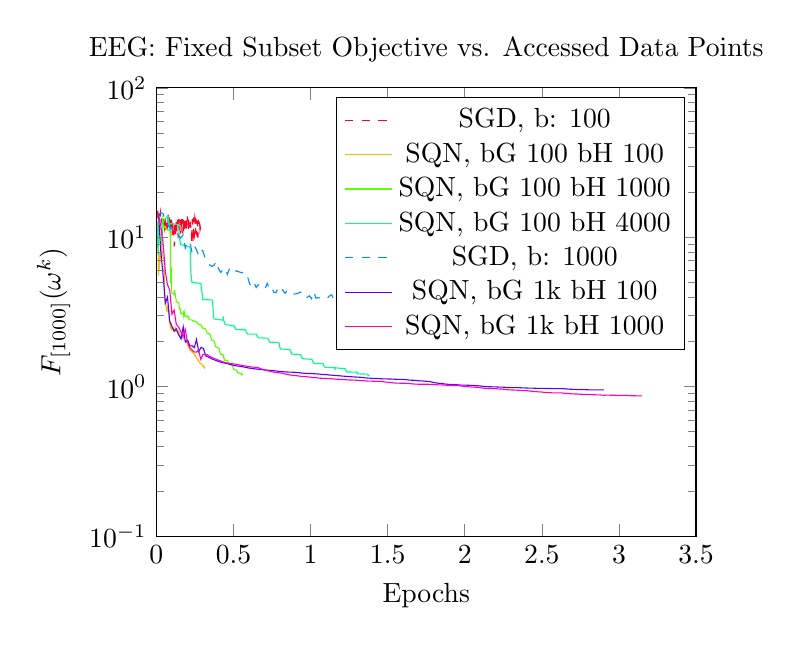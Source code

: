% This file was created by matplotlib v0.1.0.
% Copyright (c) 2010--2014, Nico Schlömer <nico.schloemer@gmail.com>
% All rights reserved.
% 
% The lastest updates can be retrieved from
% 
% https://github.com/nschloe/matplotlib2tikz
% 
% where you can also submit bug reports and leavecomments.
% 
\begin{tikzpicture}

\definecolor{color1}{rgb}{1,0.728,0}
\definecolor{color0}{rgb}{1,0,0.16}
\definecolor{color3}{rgb}{0,1,0.548}
\definecolor{color2}{rgb}{0.36,1,0}
\definecolor{color5}{rgb}{0.355,0,1}
\definecolor{color4}{rgb}{0,0.562,1}
\definecolor{color6}{rgb}{1,0,0.75}

\begin{axis}[
title={EEG: Fixed Subset Objective vs. Accessed Data Points},
xlabel={Epochs},
ylabel={$F_{[1000]}(\omega^k)$},
xmin=0, xmax=3.5,
ymin=0.1, ymax=100,
ymode=log,
axis on top,
legend entries={{SGD, b: 100},{SQN, bG 100 bH 100},{SQN, bG 100 bH 1000},{SQN, bG 100 bH 4000},{SGD, b: 1000},{SQN, bG 1k bH 100},{SQN, bG 1k bH 1000}}
]
\addplot [color0, dashed]
coordinates {
(0.001,14.168)
(0.003,14.736)
(0.004,12.961)
(0.006,14.954)
(0.007,13.042)
(0.009,14.427)
(0.01,14.567)
(0.012,13.857)
(0.013,13.86)
(0.014,13.371)
(0.016,13.699)
(0.017,13.827)
(0.019,13.294)
(0.02,14.1)
(0.022,14.098)
(0.023,14.035)
(0.024,14.303)
(0.026,14.68)
(0.027,13.869)
(0.029,12.898)
(0.03,12.516)
(0.032,13.109)
(0.033,13.401)
(0.035,12.707)
(0.036,12.455)
(0.037,12.009)
(0.039,10.479)
(0.04,13.044)
(0.042,12.393)
(0.043,12.585)
(0.045,13.245)
(0.046,12.275)
(0.047,13.304)
(0.049,11.525)
(0.05,11.324)
(0.052,12.258)
(0.053,11.547)
(0.055,11.864)
(0.056,11.049)
(0.058,13.37)
(0.059,12.996)
(0.06,12.474)
(0.062,11.194)
(0.063,12.186)
(0.065,12.903)
(0.066,13.005)
(0.068,11.97)
(0.069,11.732)
(0.07,11.4)
(0.072,12.681)
(0.073,11.907)
(0.075,13.043)
(0.076,13.908)
(0.078,14.438)
(0.079,13.556)
(0.081,13.18)
(0.082,11.918)
(0.083,11.82)
(0.085,13.751)
(0.086,11.682)
(0.088,12.041)
(0.089,13.097)
(0.091,12.054)
(0.092,11.709)
(0.093,10.199)
(0.095,12.032)
(0.096,12.004)
(0.098,13.119)
(0.099,11.946)
(0.101,12.058)
(0.102,11.603)
(0.104,10.453)
(0.105,10.441)
(0.106,12.989)
(0.108,11.328)
(0.109,10.904)
(0.111,10.584)
(0.112,9.999)
(0.114,11.057)
(0.115,9.957)
(0.116,8.697)
(0.118,9.34)
(0.119,12.292)
(0.121,11.765)
(0.122,12.283)
(0.124,10.714)
(0.125,10.153)
(0.127,10.413)
(0.128,12.786)
(0.129,12.382)
(0.131,12.934)
(0.132,11.59)
(0.134,10.782)
(0.135,11.984)
(0.137,12.914)
(0.138,12.885)
(0.139,11.559)
(0.141,9.83)
(0.142,11.062)
(0.144,11.66)
(0.145,13.438)
(0.147,12.106)
(0.148,11.113)
(0.15,11.42)
(0.151,12.149)
(0.152,11.604)
(0.154,11.609)
(0.155,13.111)
(0.157,12.479)
(0.158,10.833)
(0.16,10.924)
(0.161,12.03)
(0.162,11.137)
(0.164,13.042)
(0.165,13.015)
(0.167,11.772)
(0.168,13.223)
(0.17,12.147)
(0.171,10.648)
(0.173,11.84)
(0.174,13.246)
(0.175,12.283)
(0.177,11.85)
(0.178,12.12)
(0.18,10.997)
(0.181,11.497)
(0.183,13.621)
(0.184,13.092)
(0.185,12.107)
(0.187,11.479)
(0.188,13.165)
(0.19,12.479)
(0.191,11.507)
(0.193,13.114)
(0.194,12.323)
(0.196,12.004)
(0.197,12.366)
(0.198,12.338)
(0.2,11.657)
(0.201,13.814)
(0.203,12.213)
(0.204,13.479)
(0.206,12.38)
(0.207,11.169)
(0.208,13.808)
(0.21,13.179)
(0.211,11.755)
(0.213,11.742)
(0.214,12.956)
(0.216,12.969)
(0.217,12.314)
(0.219,12.341)
(0.22,12.304)
(0.221,12.656)
(0.223,11.756)
(0.224,11.27)
(0.226,11.575)
(0.227,10.632)
(0.229,9.055)
(0.23,11.507)
(0.231,11.627)
(0.233,13.253)
(0.234,12.47)
(0.236,12.285)
(0.237,10.292)
(0.239,9.108)
(0.24,11.574)
(0.242,13.619)
(0.243,11.962)
(0.244,10.536)
(0.246,10.305)
(0.247,11.858)
(0.249,11.995)
(0.25,13.567)
(0.252,13.262)
(0.253,11.393)
(0.254,11.297)
(0.256,10.511)
(0.257,13.293)
(0.259,11.497)
(0.26,10.448)
(0.262,10.357)
(0.263,12.939)
(0.265,12.246)
(0.266,12.138)
(0.267,10.742)
(0.269,10.318)
(0.27,9.948)
(0.272,13.142)
(0.273,12.105)
(0.275,12.334)
(0.276,11.936)
(0.277,12.769)
(0.279,11.883)
(0.28,13.154)
(0.282,11.985)
(0.283,11.22)
(0.285,11.475)
(0.286,11.2)
(0.288,10.879)

};
\addplot [color1]
coordinates {
(0.001,14.168)
(0.003,8.663)
(0.004,8.909)
(0.006,10.27)
(0.007,9.129)
(0.009,9.234)
(0.01,7.936)
(0.012,8.501)
(0.013,7.442)
(0.014,5.536)
(0.017,6.536)
(0.019,6.142)
(0.02,7.9)
(0.022,7.432)
(0.023,6.728)
(0.024,7.058)
(0.026,7.525)
(0.027,8.155)
(0.029,8.515)
(0.03,9.088)
(0.033,8.99)
(0.035,7.922)
(0.036,7.8)
(0.037,7.729)
(0.039,7.625)
(0.04,7.625)
(0.042,7.592)
(0.043,7.478)
(0.045,7.378)
(0.046,7.271)
(0.049,7.161)
(0.05,7.064)
(0.052,4.73)
(0.053,3.967)
(0.055,4.084)
(0.056,3.673)
(0.058,3.591)
(0.059,3.6)
(0.06,3.804)
(0.062,3.541)
(0.065,3.373)
(0.066,3.293)
(0.068,3.365)
(0.069,3.375)
(0.07,3.345)
(0.072,3.38)
(0.073,3.231)
(0.075,3.212)
(0.076,3.176)
(0.078,3.142)
(0.081,3.157)
(0.082,3.232)
(0.083,2.788)
(0.085,2.701)
(0.086,2.725)
(0.088,2.618)
(0.089,2.667)
(0.091,2.653)
(0.092,2.609)
(0.093,2.499)
(0.096,2.533)
(0.098,2.465)
(0.099,2.483)
(0.101,2.455)
(0.102,2.438)
(0.104,2.429)
(0.105,2.416)
(0.106,2.411)
(0.108,2.446)
(0.109,2.422)
(0.112,2.415)
(0.114,2.454)
(0.115,2.408)
(0.116,2.421)
(0.118,2.411)
(0.119,2.372)
(0.121,2.371)
(0.122,2.387)
(0.124,2.385)
(0.125,2.448)
(0.128,2.379)
(0.129,2.345)
(0.131,2.342)
(0.132,2.339)
(0.134,2.344)
(0.135,2.338)
(0.137,2.354)
(0.138,2.339)
(0.139,2.324)
(0.141,2.32)
(0.144,2.331)
(0.145,2.34)
(0.147,2.325)
(0.148,2.288)
(0.15,2.284)
(0.151,2.257)
(0.152,2.244)
(0.154,2.221)
(0.155,2.206)
(0.157,2.193)
(0.16,2.184)
(0.161,2.173)
(0.162,2.169)
(0.164,2.149)
(0.165,2.127)
(0.167,2.123)
(0.168,2.127)
(0.17,2.135)
(0.171,2.132)
(0.173,2.115)
(0.175,2.104)
(0.177,2.096)
(0.178,2.088)
(0.18,2.073)
(0.181,2.067)
(0.183,2.058)
(0.184,2.054)
(0.185,2.042)
(0.187,2.032)
(0.188,2.028)
(0.191,2.026)
(0.193,2.016)
(0.194,1.999)
(0.196,1.99)
(0.197,1.997)
(0.198,1.982)
(0.2,1.932)
(0.201,1.9)
(0.203,1.89)
(0.204,1.888)
(0.207,1.882)
(0.208,1.862)
(0.21,1.831)
(0.211,1.824)
(0.213,1.804)
(0.214,1.784)
(0.216,1.768)
(0.217,1.755)
(0.219,1.757)
(0.22,1.759)
(0.223,1.742)
(0.224,1.734)
(0.226,1.728)
(0.227,1.722)
(0.229,1.709)
(0.23,1.707)
(0.231,1.702)
(0.233,1.697)
(0.234,1.693)
(0.236,1.694)
(0.239,1.693)
(0.24,1.688)
(0.242,1.675)
(0.243,1.664)
(0.244,1.664)
(0.246,1.652)
(0.247,1.637)
(0.249,1.631)
(0.25,1.613)
(0.252,1.596)
(0.254,1.599)
(0.256,1.604)
(0.257,1.581)
(0.259,1.566)
(0.26,1.558)
(0.262,1.557)
(0.263,1.545)
(0.265,1.528)
(0.266,1.517)
(0.267,1.517)
(0.27,1.505)
(0.272,1.508)
(0.273,1.497)
(0.275,1.484)
(0.276,1.476)
(0.277,1.471)
(0.279,1.461)
(0.28,1.453)
(0.282,1.443)
(0.283,1.44)
(0.286,1.435)
(0.288,1.433)
(0.289,1.433)
(0.29,1.425)
(0.292,1.42)
(0.293,1.405)
(0.295,1.402)
(0.296,1.398)
(0.298,1.396)
(0.299,1.392)
(0.302,1.387)
(0.303,1.383)
(0.305,1.367)
(0.306,1.361)
(0.308,1.368)
(0.309,1.353)
(0.311,1.339)
(0.312,1.345)
(0.313,1.337)
(0.315,1.335)

};
\addplot [color2]
coordinates {
(0.001,14.168)
(0.003,8.803)
(0.004,12.257)
(0.006,9.573)
(0.007,12.674)
(0.009,12.289)
(0.01,11.472)
(0.012,11.756)
(0.013,10.539)
(0.014,11.561)
(0.03,11.456)
(0.032,10.193)
(0.033,9.908)
(0.035,8.876)
(0.036,9.844)
(0.037,11.511)
(0.039,11.008)
(0.04,11.657)
(0.042,14.018)
(0.043,12.144)
(0.059,11.555)
(0.06,11.708)
(0.062,11.627)
(0.063,11.552)
(0.065,11.466)
(0.066,11.388)
(0.068,11.341)
(0.069,11.264)
(0.07,11.195)
(0.072,11.158)
(0.088,11.194)
(0.089,11.11)
(0.091,9.342)
(0.092,6.046)
(0.093,5.042)
(0.095,5.077)
(0.096,6.28)
(0.098,4.833)
(0.099,4.413)
(0.101,4.241)
(0.116,4.131)
(0.118,4.448)
(0.119,4.267)
(0.121,4.231)
(0.122,4.158)
(0.124,4.031)
(0.125,3.94)
(0.127,3.873)
(0.128,3.82)
(0.129,3.698)
(0.145,3.644)
(0.147,3.541)
(0.148,3.434)
(0.15,3.394)
(0.151,3.319)
(0.152,3.301)
(0.154,3.314)
(0.155,3.243)
(0.157,3.168)
(0.158,3.089)
(0.174,3.075)
(0.175,3.208)
(0.177,3.027)
(0.178,3.078)
(0.18,3.042)
(0.181,3.064)
(0.183,3.133)
(0.184,2.98)
(0.185,3.033)
(0.187,2.95)
(0.203,2.952)
(0.204,2.968)
(0.206,2.89)
(0.207,2.881)
(0.208,2.878)
(0.21,2.901)
(0.211,2.848)
(0.213,2.822)
(0.214,2.813)
(0.216,2.805)
(0.231,2.803)
(0.233,2.782)
(0.234,2.771)
(0.236,2.763)
(0.237,2.772)
(0.239,2.765)
(0.24,2.748)
(0.242,2.745)
(0.243,2.754)
(0.244,2.745)
(0.26,2.719)
(0.262,2.709)
(0.263,2.699)
(0.265,2.688)
(0.266,2.665)
(0.267,2.658)
(0.269,2.644)
(0.27,2.632)
(0.272,2.617)
(0.273,2.608)
(0.289,2.594)
(0.29,2.583)
(0.292,2.557)
(0.293,2.531)
(0.295,2.512)
(0.296,2.506)
(0.298,2.507)
(0.299,2.495)
(0.301,2.464)
(0.302,2.462)
(0.318,2.456)
(0.319,2.437)
(0.321,2.402)
(0.322,2.376)
(0.324,2.36)
(0.325,2.353)
(0.326,2.334)
(0.328,2.322)
(0.329,2.287)
(0.331,2.267)
(0.347,2.261)
(0.348,2.248)
(0.349,2.214)
(0.351,2.184)
(0.352,2.167)
(0.354,2.127)
(0.355,2.113)
(0.357,2.106)
(0.358,2.075)
(0.359,2.042)
(0.375,2.022)
(0.377,1.999)
(0.378,1.953)
(0.38,1.937)
(0.381,1.899)
(0.382,1.892)
(0.384,1.885)
(0.385,1.854)
(0.387,1.843)
(0.388,1.842)
(0.404,1.811)
(0.405,1.807)
(0.407,1.804)
(0.408,1.781)
(0.41,1.755)
(0.411,1.715)
(0.413,1.68)
(0.414,1.673)
(0.416,1.649)
(0.417,1.652)
(0.433,1.637)
(0.434,1.614)
(0.436,1.583)
(0.437,1.567)
(0.439,1.542)
(0.44,1.527)
(0.441,1.531)
(0.443,1.519)
(0.444,1.502)
(0.446,1.509)
(0.462,1.492)
(0.463,1.479)
(0.464,1.463)
(0.466,1.449)
(0.467,1.441)
(0.469,1.426)
(0.47,1.431)
(0.472,1.421)
(0.473,1.413)
(0.474,1.419)
(0.49,1.4)
(0.492,1.389)
(0.493,1.371)
(0.495,1.362)
(0.496,1.352)
(0.497,1.345)
(0.499,1.33)
(0.5,1.321)
(0.502,1.31)
(0.503,1.301)
(0.519,1.293)
(0.52,1.283)
(0.522,1.277)
(0.523,1.276)
(0.525,1.267)
(0.526,1.259)
(0.528,1.24)
(0.529,1.234)
(0.531,1.238)
(0.532,1.241)
(0.548,1.224)
(0.549,1.224)
(0.551,1.216)
(0.552,1.21)
(0.554,1.215)
(0.555,1.206)
(0.556,1.209)
(0.558,1.21)
(0.559,1.21)
(0.561,1.202)

};
\addplot [color3]
coordinates {
(0.001,14.168)
(0.003,9.021)
(0.004,10.512)
(0.006,9.003)
(0.007,8.603)
(0.009,11.417)
(0.01,9.357)
(0.012,7.574)
(0.013,7.72)
(0.014,11.438)
(0.073,13.94)
(0.075,13.037)
(0.076,13.075)
(0.078,13.394)
(0.079,13.277)
(0.081,12.003)
(0.082,11.775)
(0.083,11.455)
(0.085,11.934)
(0.086,12.352)
(0.145,12.192)
(0.147,10.74)
(0.148,10.152)
(0.15,9.938)
(0.151,9.804)
(0.152,9.592)
(0.154,9.387)
(0.155,9.145)
(0.157,9.187)
(0.158,8.95)
(0.217,8.619)
(0.219,8.415)
(0.22,7.513)
(0.221,6.632)
(0.223,5.888)
(0.224,5.694)
(0.226,5.539)
(0.227,5.314)
(0.229,5.141)
(0.23,5.0)
(0.289,4.917)
(0.29,4.69)
(0.292,4.509)
(0.293,4.445)
(0.295,4.352)
(0.296,4.207)
(0.298,4.114)
(0.299,3.972)
(0.301,3.83)
(0.302,3.835)
(0.361,3.81)
(0.362,3.763)
(0.364,3.671)
(0.365,3.516)
(0.367,3.418)
(0.368,3.314)
(0.37,3.073)
(0.371,2.991)
(0.372,2.898)
(0.374,2.839)
(0.433,2.791)
(0.434,2.952)
(0.436,2.821)
(0.437,2.766)
(0.439,2.743)
(0.44,2.741)
(0.441,2.658)
(0.443,2.635)
(0.444,2.633)
(0.446,2.613)
(0.505,2.551)
(0.506,2.509)
(0.508,2.491)
(0.509,2.499)
(0.51,2.473)
(0.512,2.456)
(0.513,2.459)
(0.515,2.441)
(0.516,2.42)
(0.518,2.411)
(0.577,2.405)
(0.578,2.401)
(0.579,2.377)
(0.581,2.357)
(0.582,2.339)
(0.584,2.316)
(0.585,2.296)
(0.587,2.283)
(0.588,2.268)
(0.59,2.251)
(0.648,2.25)
(0.65,2.228)
(0.651,2.21)
(0.653,2.193)
(0.654,2.178)
(0.656,2.169)
(0.657,2.155)
(0.659,2.149)
(0.66,2.138)
(0.661,2.126)
(0.72,2.115)
(0.722,2.114)
(0.723,2.1)
(0.725,2.076)
(0.726,2.068)
(0.728,2.059)
(0.729,2.045)
(0.73,2.037)
(0.732,2.023)
(0.733,1.987)
(0.792,1.981)
(0.794,1.972)
(0.795,1.96)
(0.797,1.941)
(0.798,1.895)
(0.799,1.855)
(0.801,1.841)
(0.802,1.814)
(0.804,1.8)
(0.805,1.788)
(0.864,1.777)
(0.866,1.783)
(0.867,1.758)
(0.868,1.746)
(0.87,1.733)
(0.871,1.712)
(0.873,1.709)
(0.874,1.702)
(0.876,1.673)
(0.877,1.654)
(0.936,1.644)
(0.937,1.625)
(0.939,1.607)
(0.94,1.59)
(0.942,1.584)
(0.943,1.578)
(0.945,1.566)
(0.946,1.556)
(0.948,1.555)
(0.949,1.541)
(1.008,1.525)
(1.009,1.518)
(1.011,1.506)
(1.012,1.489)
(1.014,1.48)
(1.015,1.467)
(1.017,1.462)
(1.018,1.455)
(1.019,1.441)
(1.021,1.433)
(1.08,1.427)
(1.081,1.426)
(1.083,1.422)
(1.084,1.403)
(1.086,1.384)
(1.087,1.377)
(1.088,1.365)
(1.09,1.356)
(1.091,1.357)
(1.093,1.352)
(1.152,1.34)
(1.153,1.342)
(1.155,1.332)
(1.156,1.333)
(1.157,1.34)
(1.159,1.341)
(1.16,1.32)
(1.162,1.335)
(1.163,1.34)
(1.165,1.337)
(1.224,1.321)
(1.225,1.309)
(1.226,1.296)
(1.228,1.291)
(1.229,1.289)
(1.231,1.274)
(1.232,1.27)
(1.234,1.261)
(1.235,1.264)
(1.237,1.256)
(1.295,1.252)
(1.297,1.249)
(1.298,1.242)
(1.3,1.241)
(1.301,1.247)
(1.303,1.231)
(1.304,1.224)
(1.306,1.231)
(1.307,1.22)
(1.308,1.219)
(1.367,1.215)
(1.369,1.212)
(1.37,1.205)
(1.372,1.199)
(1.373,1.195)
(1.375,1.19)
(1.376,1.191)
(1.377,1.185)
(1.379,1.188)
(1.38,1.179)

};
\addplot [color4, dashed]
coordinates {
(0.014,14.168)
(0.029,14.606)
(0.043,14.398)
(0.058,12.841)
(0.072,12.232)
(0.086,11.691)
(0.101,11.388)
(0.115,10.788)
(0.129,10.812)
(0.144,10.276)
(0.158,9.876)
(0.173,10.42)
(0.187,8.473)
(0.201,9.341)
(0.216,9.409)
(0.23,8.051)
(0.244,8.896)
(0.259,8.297)
(0.273,7.641)
(0.288,8.357)
(0.302,8.071)
(0.316,7.27)
(0.331,6.744)
(0.345,6.54)
(0.359,6.383)
(0.374,6.502)
(0.388,6.913)
(0.403,6.138)
(0.417,5.828)
(0.431,6.044)
(0.446,6.227)
(0.46,5.648)
(0.474,6.18)
(0.489,6.039)
(0.503,5.792)
(0.518,5.971)
(0.532,5.888)
(0.546,5.831)
(0.561,5.787)
(0.575,5.871)
(0.59,5.53)
(0.604,4.887)
(0.618,4.687)
(0.633,5.002)
(0.647,4.608)
(0.661,4.802)
(0.676,4.596)
(0.69,4.599)
(0.705,4.529)
(0.719,4.926)
(0.733,4.501)
(0.748,4.618)
(0.762,4.278)
(0.776,4.275)
(0.791,4.634)
(0.805,4.37)
(0.82,4.46)
(0.834,4.219)
(0.848,4.391)
(0.863,4.244)
(0.877,4.151)
(0.891,4.171)
(0.906,4.188)
(0.92,4.23)
(0.935,4.302)
(0.949,4.177)
(0.963,4.223)
(0.978,3.964)
(0.992,4.058)
(1.006,3.883)
(1.021,4.317)
(1.035,3.91)
(1.05,3.951)
(1.064,3.91)
(1.078,3.907)
(1.093,3.907)
(1.107,3.891)
(1.121,4.038)
(1.136,4.127)
(1.15,3.876)
(1.165,3.809)
(1.179,3.647)
(1.193,3.904)
(1.208,3.657)
(1.222,3.695)
(1.237,4.037)
(1.251,3.797)
(1.265,4.03)
(1.28,4.089)
(1.294,3.613)
(1.308,3.576)
(1.323,3.436)
(1.337,3.816)
(1.352,3.688)
(1.366,3.587)
(1.38,3.512)
(1.395,3.748)
(1.409,3.5)
(1.423,3.605)
(1.438,3.545)
(1.452,3.921)
(1.467,3.505)
(1.481,3.782)
(1.495,3.504)
(1.51,3.649)
(1.524,3.688)
(1.538,3.501)
(1.553,3.232)
(1.567,3.319)
(1.582,3.13)
(1.596,3.167)
(1.61,3.492)
(1.625,3.255)
(1.639,3.326)
(1.653,3.137)
(1.668,3.118)
(1.682,3.06)
(1.697,3.354)
(1.711,3.348)
(1.725,3.461)
(1.74,3.088)
(1.754,3.465)
(1.769,3.273)
(1.783,4.081)
(1.797,3.137)
(1.812,3.357)
(1.826,3.399)
(1.84,3.404)
(1.855,3.466)
(1.869,3.65)
(1.884,3.304)
(1.898,2.944)
(1.912,3.122)
(1.927,2.96)
(1.941,2.903)
(1.955,2.906)
(1.97,3.214)
(1.984,2.866)
(1.999,3.098)
(2.013,3.049)
(2.027,3.424)
(2.042,3.212)
(2.056,3.286)
(2.07,3.149)
(2.085,2.834)
(2.099,3.265)
(2.114,2.777)
(2.128,2.763)
(2.142,2.835)
(2.157,2.715)
(2.171,2.679)
(2.185,2.721)
(2.2,2.861)
(2.214,2.705)
(2.229,2.71)
(2.243,2.703)
(2.257,2.723)
(2.272,2.751)
(2.286,2.734)
(2.301,2.721)
(2.315,2.759)
(2.329,2.686)
(2.344,2.711)
(2.358,2.704)
(2.372,2.652)
(2.387,2.669)
(2.401,2.739)
(2.416,2.649)
(2.43,2.727)
(2.444,2.627)
(2.459,2.803)
(2.473,2.72)
(2.487,2.61)
(2.502,2.789)
(2.516,2.626)
(2.531,2.669)
(2.545,2.57)
(2.559,2.638)
(2.574,2.807)
(2.588,2.676)
(2.602,2.641)
(2.617,2.602)
(2.631,2.68)
(2.646,2.584)
(2.66,2.671)
(2.674,2.68)
(2.689,2.529)
(2.703,2.56)
(2.717,2.574)
(2.732,2.548)
(2.746,2.667)
(2.761,2.596)
(2.775,2.539)
(2.789,2.548)
(2.804,2.6)
(2.818,2.831)
(2.832,2.59)
(2.847,2.525)
(2.861,2.505)
(2.876,2.503)

};
\addplot [color5]
coordinates {
(0.014,14.168)
(0.029,7.93)
(0.043,5.659)
(0.058,3.633)
(0.072,3.983)
(0.086,2.753)
(0.101,2.531)
(0.115,2.357)
(0.129,2.436)
(0.144,2.228)
(0.16,2.088)
(0.174,2.513)
(0.188,1.993)
(0.203,2.05)
(0.217,1.872)
(0.231,1.881)
(0.246,1.827)
(0.26,2.071)
(0.275,1.711)
(0.289,1.83)
(0.305,1.806)
(0.319,1.613)
(0.334,1.586)
(0.348,1.559)
(0.362,1.533)
(0.377,1.513)
(0.391,1.492)
(0.405,1.476)
(0.42,1.458)
(0.434,1.446)
(0.45,1.435)
(0.464,1.425)
(0.479,1.409)
(0.493,1.399)
(0.508,1.386)
(0.522,1.378)
(0.536,1.371)
(0.551,1.365)
(0.565,1.357)
(0.579,1.349)
(0.595,1.337)
(0.61,1.33)
(0.624,1.323)
(0.638,1.318)
(0.653,1.313)
(0.667,1.307)
(0.682,1.303)
(0.696,1.298)
(0.71,1.294)
(0.725,1.29)
(0.74,1.285)
(0.755,1.282)
(0.769,1.278)
(0.784,1.272)
(0.798,1.266)
(0.812,1.263)
(0.827,1.26)
(0.841,1.256)
(0.855,1.254)
(0.87,1.252)
(0.886,1.251)
(0.9,1.249)
(0.914,1.244)
(0.929,1.241)
(0.943,1.235)
(0.958,1.231)
(0.972,1.227)
(0.986,1.227)
(1.001,1.227)
(1.015,1.224)
(1.031,1.221)
(1.045,1.218)
(1.06,1.215)
(1.074,1.209)
(1.088,1.208)
(1.103,1.204)
(1.117,1.199)
(1.132,1.196)
(1.146,1.192)
(1.16,1.189)
(1.176,1.186)
(1.191,1.183)
(1.205,1.179)
(1.219,1.176)
(1.234,1.173)
(1.248,1.17)
(1.262,1.168)
(1.277,1.164)
(1.291,1.162)
(1.306,1.16)
(1.321,1.157)
(1.336,1.155)
(1.35,1.148)
(1.364,1.145)
(1.379,1.142)
(1.393,1.139)
(1.408,1.138)
(1.422,1.136)
(1.436,1.134)
(1.451,1.133)
(1.467,1.13)
(1.481,1.13)
(1.495,1.128)
(1.51,1.127)
(1.524,1.126)
(1.538,1.124)
(1.553,1.122)
(1.567,1.12)
(1.582,1.12)
(1.596,1.12)
(1.612,1.116)
(1.626,1.113)
(1.641,1.107)
(1.655,1.106)
(1.669,1.105)
(1.684,1.101)
(1.698,1.097)
(1.712,1.095)
(1.727,1.093)
(1.741,1.089)
(1.757,1.087)
(1.771,1.083)
(1.786,1.076)
(1.8,1.066)
(1.815,1.061)
(1.829,1.055)
(1.843,1.053)
(1.858,1.048)
(1.872,1.043)
(1.886,1.039)
(1.902,1.037)
(1.917,1.035)
(1.931,1.033)
(1.945,1.032)
(1.96,1.029)
(1.974,1.026)
(1.988,1.025)
(2.003,1.025)
(2.017,1.024)
(2.032,1.022)
(2.047,1.02)
(2.062,1.019)
(2.076,1.017)
(2.091,1.014)
(2.105,1.011)
(2.119,1.007)
(2.134,1.003)
(2.148,1.001)
(2.162,1.0)
(2.177,0.999)
(2.193,0.998)
(2.207,0.997)
(2.221,0.995)
(2.236,0.994)
(2.25,0.993)
(2.265,0.991)
(2.279,0.989)
(2.293,0.988)
(2.308,0.987)
(2.322,0.986)
(2.338,0.986)
(2.352,0.986)
(2.367,0.984)
(2.381,0.983)
(2.395,0.981)
(2.41,0.98)
(2.424,0.98)
(2.439,0.979)
(2.453,0.977)
(2.467,0.976)
(2.483,0.976)
(2.497,0.975)
(2.512,0.974)
(2.526,0.974)
(2.541,0.973)
(2.555,0.973)
(2.569,0.972)
(2.584,0.972)
(2.598,0.972)
(2.613,0.972)
(2.628,0.971)
(2.643,0.97)
(2.657,0.967)
(2.671,0.964)
(2.686,0.962)
(2.7,0.961)
(2.715,0.96)
(2.729,0.958)
(2.743,0.957)
(2.758,0.959)
(2.774,0.957)
(2.788,0.955)
(2.802,0.954)
(2.817,0.954)
(2.831,0.953)
(2.845,0.953)
(2.86,0.953)
(2.874,0.952)
(2.889,0.952)
(2.903,0.952)

};
\addplot [color6]
coordinates {
(0.014,14.168)
(0.029,11.82)
(0.043,9.238)
(0.058,5.899)
(0.072,4.808)
(0.086,4.476)
(0.101,3.059)
(0.115,3.261)
(0.129,2.615)
(0.144,2.513)
(0.173,2.159)
(0.187,2.42)
(0.201,2.004)
(0.216,1.828)
(0.23,1.765)
(0.244,1.709)
(0.259,1.704)
(0.273,1.759)
(0.288,1.527)
(0.302,1.645)
(0.331,1.637)
(0.345,1.596)
(0.359,1.573)
(0.374,1.549)
(0.388,1.526)
(0.403,1.505)
(0.417,1.487)
(0.431,1.469)
(0.446,1.454)
(0.46,1.441)
(0.489,1.428)
(0.503,1.42)
(0.518,1.413)
(0.532,1.404)
(0.546,1.394)
(0.561,1.383)
(0.575,1.377)
(0.59,1.37)
(0.604,1.362)
(0.618,1.355)
(0.647,1.348)
(0.661,1.34)
(0.676,1.323)
(0.69,1.302)
(0.705,1.291)
(0.719,1.282)
(0.733,1.271)
(0.748,1.261)
(0.762,1.253)
(0.776,1.244)
(0.805,1.238)
(0.82,1.231)
(0.834,1.218)
(0.848,1.21)
(0.863,1.201)
(0.877,1.195)
(0.891,1.189)
(0.906,1.186)
(0.92,1.182)
(0.935,1.175)
(0.963,1.171)
(0.978,1.166)
(0.992,1.161)
(1.006,1.157)
(1.021,1.153)
(1.035,1.151)
(1.05,1.144)
(1.064,1.14)
(1.078,1.138)
(1.093,1.136)
(1.121,1.133)
(1.136,1.131)
(1.15,1.129)
(1.165,1.124)
(1.179,1.122)
(1.193,1.12)
(1.208,1.117)
(1.222,1.115)
(1.237,1.112)
(1.251,1.11)
(1.28,1.108)
(1.294,1.106)
(1.308,1.103)
(1.323,1.101)
(1.337,1.099)
(1.352,1.095)
(1.366,1.092)
(1.38,1.091)
(1.395,1.09)
(1.409,1.088)
(1.438,1.086)
(1.452,1.085)
(1.467,1.083)
(1.481,1.076)
(1.495,1.073)
(1.51,1.068)
(1.524,1.065)
(1.538,1.062)
(1.553,1.058)
(1.567,1.057)
(1.596,1.055)
(1.61,1.055)
(1.625,1.053)
(1.639,1.051)
(1.653,1.047)
(1.668,1.044)
(1.682,1.041)
(1.697,1.04)
(1.711,1.04)
(1.725,1.04)
(1.754,1.04)
(1.769,1.038)
(1.783,1.037)
(1.797,1.035)
(1.812,1.033)
(1.826,1.03)
(1.84,1.029)
(1.855,1.028)
(1.869,1.026)
(1.884,1.023)
(1.912,1.022)
(1.927,1.02)
(1.941,1.019)
(1.955,1.017)
(1.97,1.016)
(1.984,1.009)
(1.999,1.007)
(2.013,1.005)
(2.027,0.998)
(2.042,0.996)
(2.07,0.992)
(2.085,0.992)
(2.099,0.988)
(2.114,0.981)
(2.128,0.977)
(2.142,0.976)
(2.157,0.973)
(2.171,0.973)
(2.185,0.971)
(2.2,0.971)
(2.229,0.966)
(2.243,0.965)
(2.257,0.96)
(2.272,0.957)
(2.286,0.954)
(2.301,0.952)
(2.315,0.951)
(2.329,0.949)
(2.344,0.948)
(2.358,0.946)
(2.387,0.942)
(2.401,0.942)
(2.416,0.937)
(2.43,0.933)
(2.444,0.929)
(2.459,0.928)
(2.473,0.925)
(2.487,0.924)
(2.502,0.921)
(2.516,0.918)
(2.545,0.915)
(2.559,0.912)
(2.574,0.909)
(2.588,0.909)
(2.602,0.91)
(2.617,0.909)
(2.631,0.909)
(2.646,0.904)
(2.66,0.902)
(2.674,0.899)
(2.703,0.896)
(2.717,0.894)
(2.732,0.894)
(2.746,0.891)
(2.761,0.89)
(2.775,0.888)
(2.789,0.889)
(2.804,0.888)
(2.818,0.886)
(2.832,0.885)
(2.861,0.882)
(2.876,0.882)
(2.89,0.879)
(2.904,0.877)
(2.919,0.879)
(2.933,0.879)
(2.948,0.877)
(2.962,0.878)
(2.976,0.877)
(2.991,0.872)
(3.019,0.875)
(3.034,0.876)
(3.048,0.874)
(3.063,0.873)
(3.077,0.871)
(3.091,0.871)
(3.106,0.87)
(3.12,0.869)
(3.134,0.869)
(3.149,0.869)

};
\path [draw=black, fill opacity=0] (axis cs:13,100)--(axis cs:13,100);

\path [draw=black, fill opacity=0] (axis cs:3.5,13)--(axis cs:3.5,13);

\path [draw=black, fill opacity=0] (axis cs:13,0.1)--(axis cs:13,0.1);

\path [draw=black, fill opacity=0] (axis cs:0,13)--(axis cs:0,13);

\end{axis}

\end{tikzpicture}